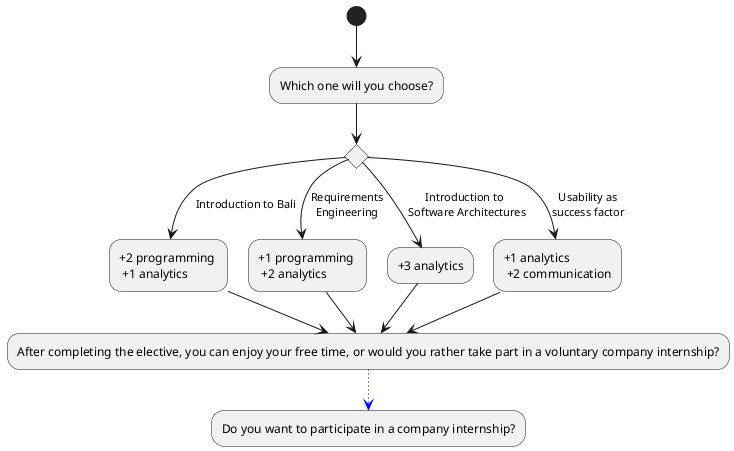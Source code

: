 @startuml
(*) --> "Which one will you choose?"
if "" then
--> [Introduction to Bali] "+2 programming \n +1 analytics" as bali
else
--> [Requirements\nEngineering] "+1 programming \n +2 analytics" as re
else
--> [Introduction to \n Software Architectures] "+3 analytics" as esa
else
--> [Usability as\nsuccess factor] "+1 analytics \n +2 communication" as usf


usf --> "After completing the elective, you can enjoy your free time, or would you rather take part in a voluntary company internship?" as a
re --> a
bali --> a
esa --> a

-[#blue,dotted]-> "Do you want to participate in a company internship?"

/'
Wir stehen 1 Jahr vor Ende des Studiums
Du musst Dich für ein Wahlpflichtfach entscheiden.


'/

@enduml